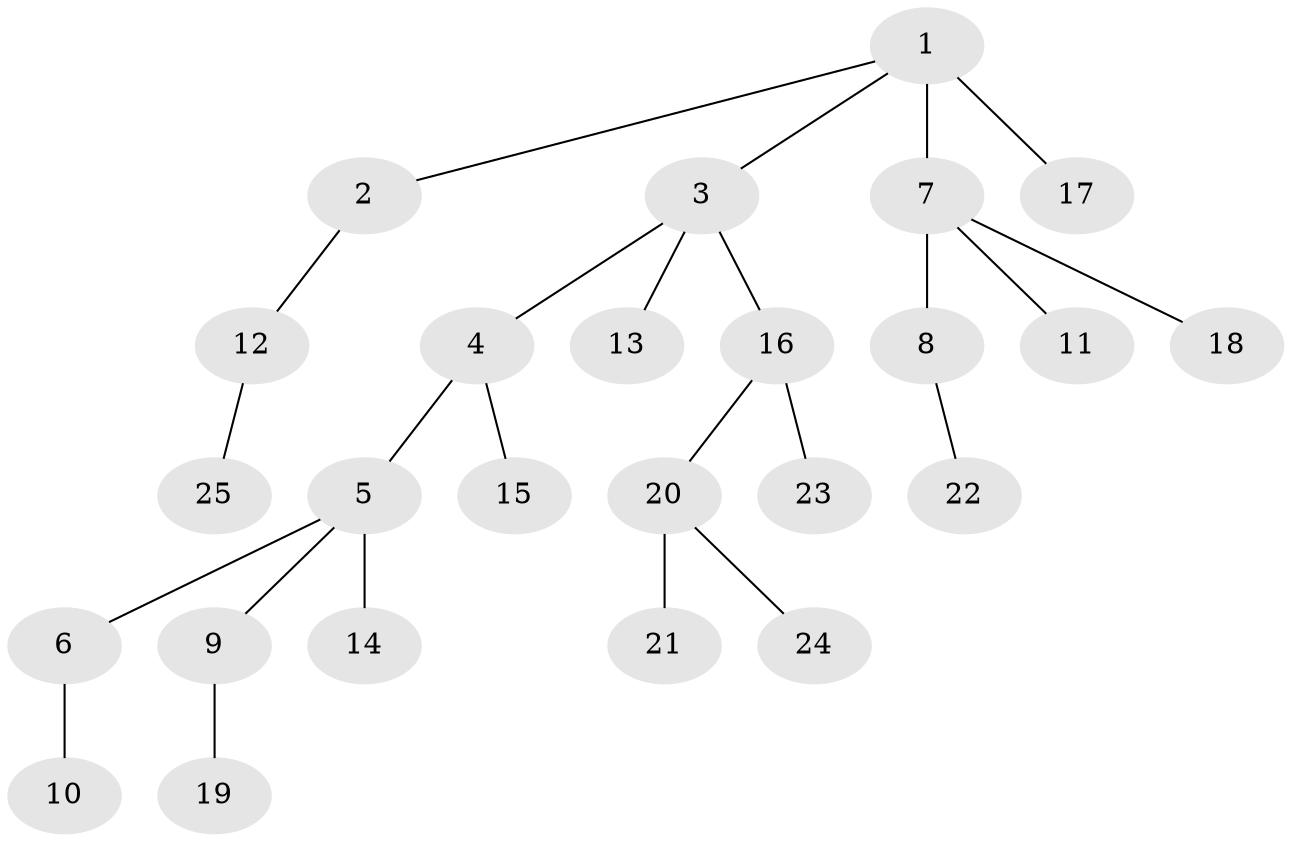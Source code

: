 // original degree distribution, {4: 0.14, 3: 0.1, 2: 0.22, 7: 0.02, 1: 0.52}
// Generated by graph-tools (version 1.1) at 2025/36/03/09/25 02:36:28]
// undirected, 25 vertices, 24 edges
graph export_dot {
graph [start="1"]
  node [color=gray90,style=filled];
  1;
  2;
  3;
  4;
  5;
  6;
  7;
  8;
  9;
  10;
  11;
  12;
  13;
  14;
  15;
  16;
  17;
  18;
  19;
  20;
  21;
  22;
  23;
  24;
  25;
  1 -- 2 [weight=1.0];
  1 -- 3 [weight=1.0];
  1 -- 7 [weight=1.0];
  1 -- 17 [weight=2.0];
  2 -- 12 [weight=1.0];
  3 -- 4 [weight=1.0];
  3 -- 13 [weight=1.0];
  3 -- 16 [weight=1.0];
  4 -- 5 [weight=1.0];
  4 -- 15 [weight=1.0];
  5 -- 6 [weight=1.0];
  5 -- 9 [weight=1.0];
  5 -- 14 [weight=3.0];
  6 -- 10 [weight=1.0];
  7 -- 8 [weight=2.0];
  7 -- 11 [weight=1.0];
  7 -- 18 [weight=1.0];
  8 -- 22 [weight=1.0];
  9 -- 19 [weight=1.0];
  12 -- 25 [weight=1.0];
  16 -- 20 [weight=1.0];
  16 -- 23 [weight=1.0];
  20 -- 21 [weight=3.0];
  20 -- 24 [weight=1.0];
}
